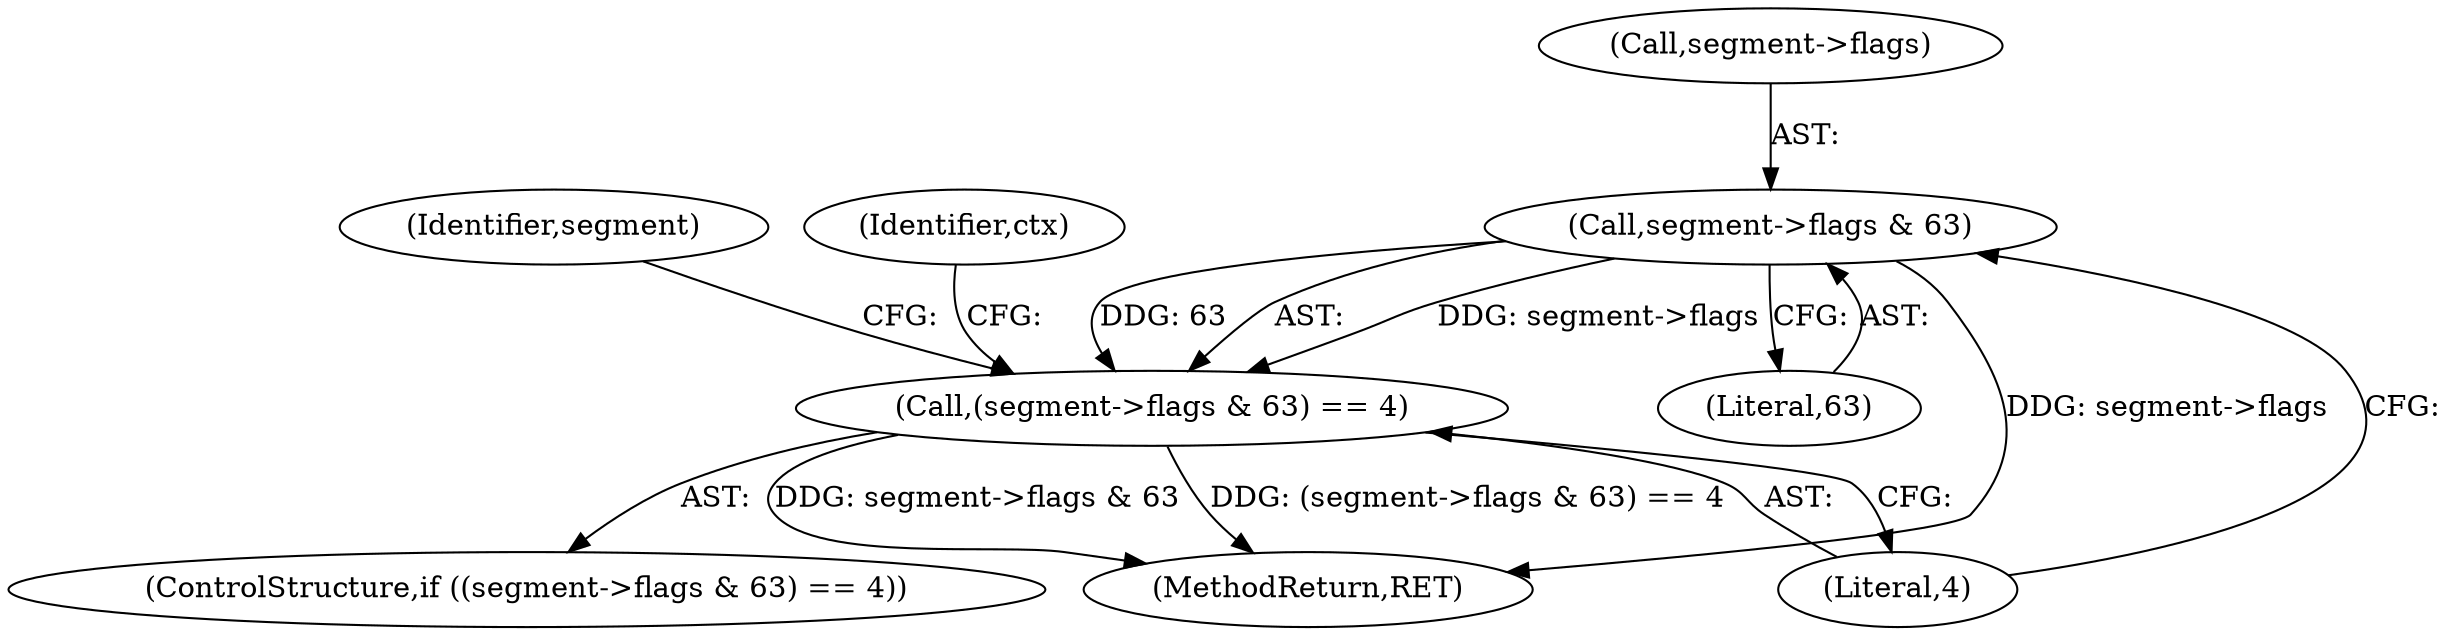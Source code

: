 digraph "0_ghostscript_e698d5c11d27212aa1098bc5b1673a3378563092_19@pointer" {
"1001570" [label="(Call,segment->flags & 63)"];
"1001569" [label="(Call,(segment->flags & 63) == 4)"];
"1001571" [label="(Call,segment->flags)"];
"1001569" [label="(Call,(segment->flags & 63) == 4)"];
"1001768" [label="(MethodReturn,RET)"];
"1001574" [label="(Literal,63)"];
"1001570" [label="(Call,segment->flags & 63)"];
"1001575" [label="(Literal,4)"];
"1001579" [label="(Identifier,segment)"];
"1001568" [label="(ControlStructure,if ((segment->flags & 63) == 4))"];
"1001587" [label="(Identifier,ctx)"];
"1001570" -> "1001569"  [label="AST: "];
"1001570" -> "1001574"  [label="CFG: "];
"1001571" -> "1001570"  [label="AST: "];
"1001574" -> "1001570"  [label="AST: "];
"1001575" -> "1001570"  [label="CFG: "];
"1001570" -> "1001768"  [label="DDG: segment->flags"];
"1001570" -> "1001569"  [label="DDG: segment->flags"];
"1001570" -> "1001569"  [label="DDG: 63"];
"1001569" -> "1001568"  [label="AST: "];
"1001569" -> "1001575"  [label="CFG: "];
"1001575" -> "1001569"  [label="AST: "];
"1001579" -> "1001569"  [label="CFG: "];
"1001587" -> "1001569"  [label="CFG: "];
"1001569" -> "1001768"  [label="DDG: (segment->flags & 63) == 4"];
"1001569" -> "1001768"  [label="DDG: segment->flags & 63"];
}
